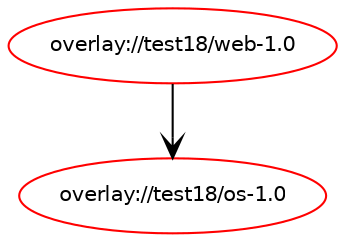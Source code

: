 digraph prolog {

newrank=true;
concentrate=true;
compound=true;
graph [rankdir=TD];#, ranksep=2.5, nodesep=0.2];
edge  [arrowhead=vee];
node  [fontname=Helvetica,fontsize=10];

"overlay://test18/web-1.0" [color=red, href="../test18/web-1.0-depend.svg"];
"overlay://test18/web-1.0" -> "overlay://test18/os-1.0"
"overlay://test18/os-1.0" [color=red, href="../test18/os-1.0-depend.svg"];
}
